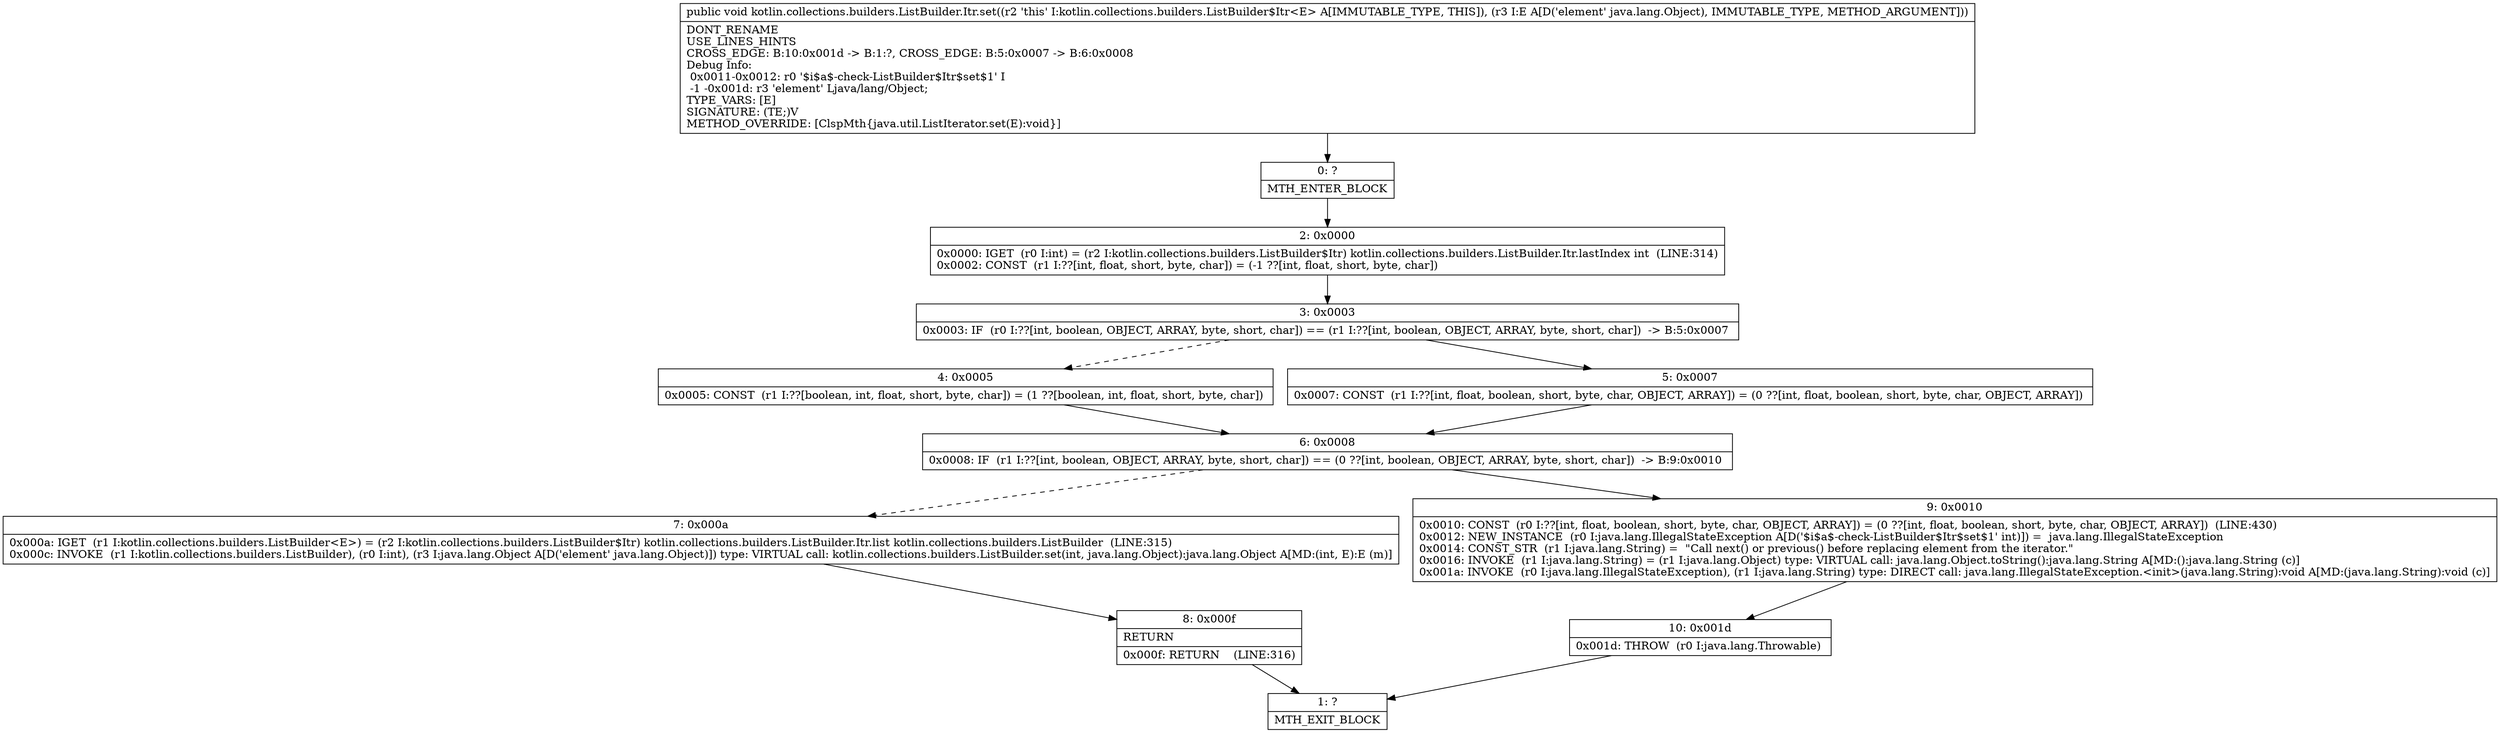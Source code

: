 digraph "CFG forkotlin.collections.builders.ListBuilder.Itr.set(Ljava\/lang\/Object;)V" {
Node_0 [shape=record,label="{0\:\ ?|MTH_ENTER_BLOCK\l}"];
Node_2 [shape=record,label="{2\:\ 0x0000|0x0000: IGET  (r0 I:int) = (r2 I:kotlin.collections.builders.ListBuilder$Itr) kotlin.collections.builders.ListBuilder.Itr.lastIndex int  (LINE:314)\l0x0002: CONST  (r1 I:??[int, float, short, byte, char]) = (\-1 ??[int, float, short, byte, char]) \l}"];
Node_3 [shape=record,label="{3\:\ 0x0003|0x0003: IF  (r0 I:??[int, boolean, OBJECT, ARRAY, byte, short, char]) == (r1 I:??[int, boolean, OBJECT, ARRAY, byte, short, char])  \-\> B:5:0x0007 \l}"];
Node_4 [shape=record,label="{4\:\ 0x0005|0x0005: CONST  (r1 I:??[boolean, int, float, short, byte, char]) = (1 ??[boolean, int, float, short, byte, char]) \l}"];
Node_6 [shape=record,label="{6\:\ 0x0008|0x0008: IF  (r1 I:??[int, boolean, OBJECT, ARRAY, byte, short, char]) == (0 ??[int, boolean, OBJECT, ARRAY, byte, short, char])  \-\> B:9:0x0010 \l}"];
Node_7 [shape=record,label="{7\:\ 0x000a|0x000a: IGET  (r1 I:kotlin.collections.builders.ListBuilder\<E\>) = (r2 I:kotlin.collections.builders.ListBuilder$Itr) kotlin.collections.builders.ListBuilder.Itr.list kotlin.collections.builders.ListBuilder  (LINE:315)\l0x000c: INVOKE  (r1 I:kotlin.collections.builders.ListBuilder), (r0 I:int), (r3 I:java.lang.Object A[D('element' java.lang.Object)]) type: VIRTUAL call: kotlin.collections.builders.ListBuilder.set(int, java.lang.Object):java.lang.Object A[MD:(int, E):E (m)]\l}"];
Node_8 [shape=record,label="{8\:\ 0x000f|RETURN\l|0x000f: RETURN    (LINE:316)\l}"];
Node_1 [shape=record,label="{1\:\ ?|MTH_EXIT_BLOCK\l}"];
Node_9 [shape=record,label="{9\:\ 0x0010|0x0010: CONST  (r0 I:??[int, float, boolean, short, byte, char, OBJECT, ARRAY]) = (0 ??[int, float, boolean, short, byte, char, OBJECT, ARRAY])  (LINE:430)\l0x0012: NEW_INSTANCE  (r0 I:java.lang.IllegalStateException A[D('$i$a$\-check\-ListBuilder$Itr$set$1' int)]) =  java.lang.IllegalStateException \l0x0014: CONST_STR  (r1 I:java.lang.String) =  \"Call next() or previous() before replacing element from the iterator.\" \l0x0016: INVOKE  (r1 I:java.lang.String) = (r1 I:java.lang.Object) type: VIRTUAL call: java.lang.Object.toString():java.lang.String A[MD:():java.lang.String (c)]\l0x001a: INVOKE  (r0 I:java.lang.IllegalStateException), (r1 I:java.lang.String) type: DIRECT call: java.lang.IllegalStateException.\<init\>(java.lang.String):void A[MD:(java.lang.String):void (c)]\l}"];
Node_10 [shape=record,label="{10\:\ 0x001d|0x001d: THROW  (r0 I:java.lang.Throwable) \l}"];
Node_5 [shape=record,label="{5\:\ 0x0007|0x0007: CONST  (r1 I:??[int, float, boolean, short, byte, char, OBJECT, ARRAY]) = (0 ??[int, float, boolean, short, byte, char, OBJECT, ARRAY]) \l}"];
MethodNode[shape=record,label="{public void kotlin.collections.builders.ListBuilder.Itr.set((r2 'this' I:kotlin.collections.builders.ListBuilder$Itr\<E\> A[IMMUTABLE_TYPE, THIS]), (r3 I:E A[D('element' java.lang.Object), IMMUTABLE_TYPE, METHOD_ARGUMENT]))  | DONT_RENAME\lUSE_LINES_HINTS\lCROSS_EDGE: B:10:0x001d \-\> B:1:?, CROSS_EDGE: B:5:0x0007 \-\> B:6:0x0008\lDebug Info:\l  0x0011\-0x0012: r0 '$i$a$\-check\-ListBuilder$Itr$set$1' I\l  \-1 \-0x001d: r3 'element' Ljava\/lang\/Object;\lTYPE_VARS: [E]\lSIGNATURE: (TE;)V\lMETHOD_OVERRIDE: [ClspMth\{java.util.ListIterator.set(E):void\}]\l}"];
MethodNode -> Node_0;Node_0 -> Node_2;
Node_2 -> Node_3;
Node_3 -> Node_4[style=dashed];
Node_3 -> Node_5;
Node_4 -> Node_6;
Node_6 -> Node_7[style=dashed];
Node_6 -> Node_9;
Node_7 -> Node_8;
Node_8 -> Node_1;
Node_9 -> Node_10;
Node_10 -> Node_1;
Node_5 -> Node_6;
}

